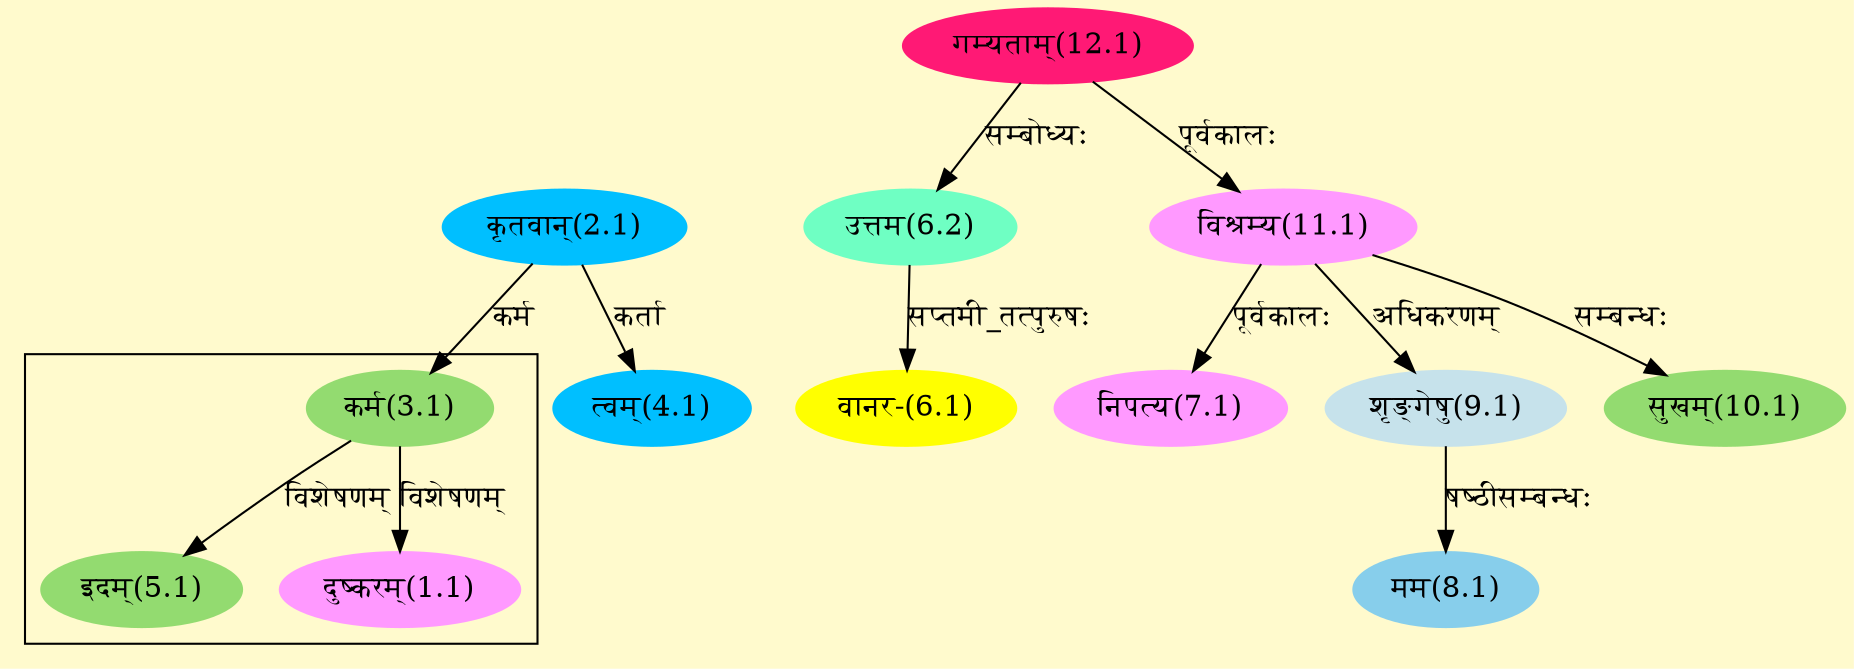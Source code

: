 digraph G{
rankdir=BT;
 compound=true;
 bgcolor="lemonchiffon1";

subgraph cluster_1{
Node1_1 [style=filled, color="#FF99FF" label = "दुष्करम्(1.1)"]
Node3_1 [style=filled, color="#93DB70" label = "कर्म(3.1)"]
Node5_1 [style=filled, color="#93DB70" label = "इदम्(5.1)"]

}
Node3_1 [style=filled, color="#93DB70" label = "कर्म(3.1)"]
Node2_1 [style=filled, color="#00BFFF" label = "कृतवान्(2.1)"]
Node4_1 [style=filled, color="#00BFFF" label = "त्वम्(4.1)"]
Node6_1 [style=filled, color="#FFFF00" label = "वानर-(6.1)"]
Node6_2 [style=filled, color="#6FFFC3" label = "उत्तम(6.2)"]
Node12_1 [style=filled, color="#FF1975" label = "गम्यताम्(12.1)"]
Node7_1 [style=filled, color="#FF99FF" label = "निपत्य(7.1)"]
Node11_1 [style=filled, color="#FF99FF" label = "विश्रम्य(11.1)"]
Node8_1 [style=filled, color="#87CEEB" label = "मम(8.1)"]
Node9_1 [style=filled, color="#C6E2EB" label = "शृङ्गेषु(9.1)"]
Node10_1 [style=filled, color="#93DB70" label = "सुखम्(10.1)"]
/* Start of Relations section */

Node1_1 -> Node3_1 [  label="विशेषणम्"  dir="back" ]
Node3_1 -> Node2_1 [  label="कर्म"  dir="back" ]
Node4_1 -> Node2_1 [  label="कर्ता"  dir="back" ]
Node5_1 -> Node3_1 [  label="विशेषणम्"  dir="back" ]
Node6_1 -> Node6_2 [  label="सप्तमी_तत्पुरुषः"  dir="back" ]
Node6_2 -> Node12_1 [  label="सम्बोध्यः"  dir="back" ]
Node7_1 -> Node11_1 [  label="पूर्वकालः"  dir="back" ]
Node8_1 -> Node9_1 [  label="षष्ठीसम्बन्धः"  dir="back" ]
Node9_1 -> Node11_1 [  label="अधिकरणम्"  dir="back" ]
Node10_1 -> Node11_1 [  label="सम्बन्धः"  dir="back" ]
Node11_1 -> Node12_1 [  label="पूर्वकालः"  dir="back" ]
}
